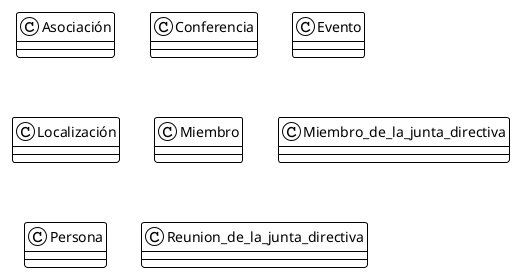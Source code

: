 @startuml

!theme plain
top to bottom direction
skinparam linetype ortho

class Asociación
class Conferencia
class Evento
class Localización
class Miembro
class Miembro_de_la_junta_directiva
class Persona
class Reunion_de_la_junta_directiva





@enduml